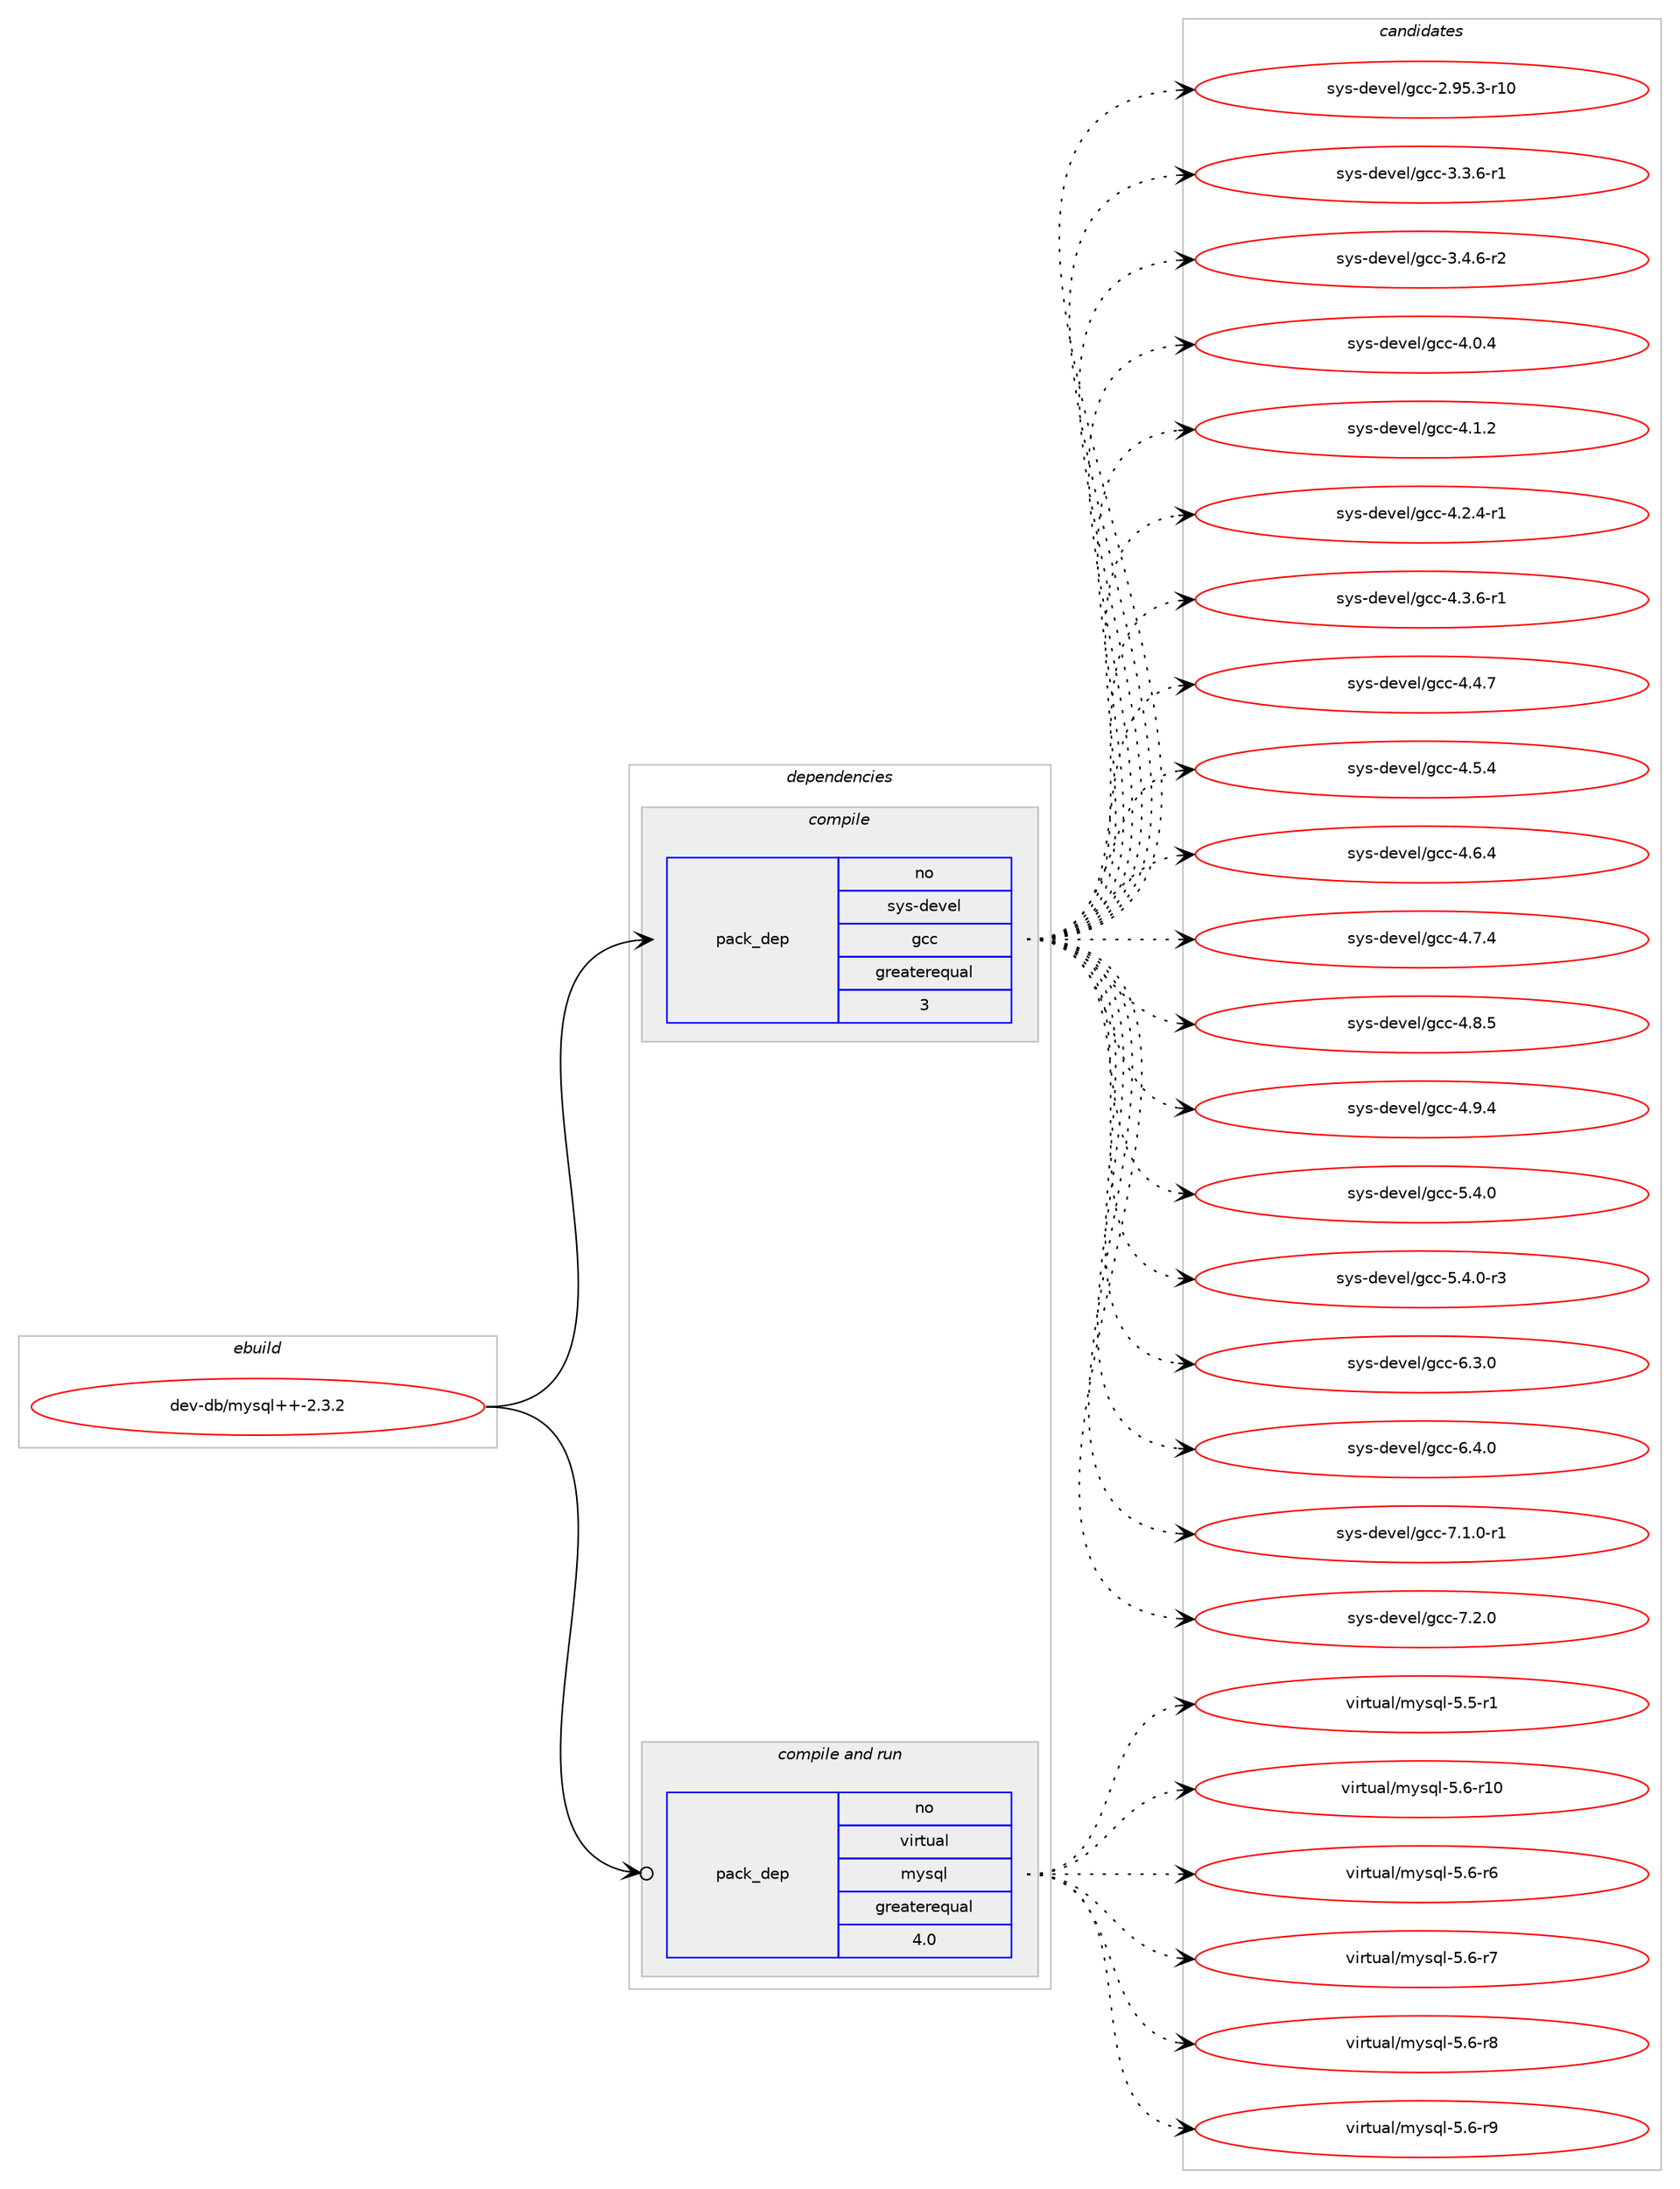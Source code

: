 digraph prolog {

# *************
# Graph options
# *************

newrank=true;
concentrate=true;
compound=true;
graph [rankdir=LR,fontname=Helvetica,fontsize=10,ranksep=1.5];#, ranksep=2.5, nodesep=0.2];
edge  [arrowhead=vee];
node  [fontname=Helvetica,fontsize=10];

# **********
# The ebuild
# **********

subgraph cluster_leftcol {
color=gray;
rank=same;
label=<<i>ebuild</i>>;
id [label="dev-db/mysql++-2.3.2", color=red, width=4, href="../dev-db/mysql++-2.3.2.svg"];
}

# ****************
# The dependencies
# ****************

subgraph cluster_midcol {
color=gray;
label=<<i>dependencies</i>>;
subgraph cluster_compile {
fillcolor="#eeeeee";
style=filled;
label=<<i>compile</i>>;
subgraph pack49865 {
dependency67710 [label=<<TABLE BORDER="0" CELLBORDER="1" CELLSPACING="0" CELLPADDING="4" WIDTH="220"><TR><TD ROWSPAN="6" CELLPADDING="30">pack_dep</TD></TR><TR><TD WIDTH="110">no</TD></TR><TR><TD>sys-devel</TD></TR><TR><TD>gcc</TD></TR><TR><TD>greaterequal</TD></TR><TR><TD>3</TD></TR></TABLE>>, shape=none, color=blue];
}
id:e -> dependency67710:w [weight=20,style="solid",arrowhead="vee"];
}
subgraph cluster_compileandrun {
fillcolor="#eeeeee";
style=filled;
label=<<i>compile and run</i>>;
subgraph pack49866 {
dependency67711 [label=<<TABLE BORDER="0" CELLBORDER="1" CELLSPACING="0" CELLPADDING="4" WIDTH="220"><TR><TD ROWSPAN="6" CELLPADDING="30">pack_dep</TD></TR><TR><TD WIDTH="110">no</TD></TR><TR><TD>virtual</TD></TR><TR><TD>mysql</TD></TR><TR><TD>greaterequal</TD></TR><TR><TD>4.0</TD></TR></TABLE>>, shape=none, color=blue];
}
id:e -> dependency67711:w [weight=20,style="solid",arrowhead="odotvee"];
}
subgraph cluster_run {
fillcolor="#eeeeee";
style=filled;
label=<<i>run</i>>;
}
}

# **************
# The candidates
# **************

subgraph cluster_choices {
rank=same;
color=gray;
label=<<i>candidates</i>>;

subgraph choice49865 {
color=black;
nodesep=1;
choice1151211154510010111810110847103999945504657534651451144948 [label="sys-devel/gcc-2.95.3-r10", color=red, width=4,href="../sys-devel/gcc-2.95.3-r10.svg"];
choice115121115451001011181011084710399994551465146544511449 [label="sys-devel/gcc-3.3.6-r1", color=red, width=4,href="../sys-devel/gcc-3.3.6-r1.svg"];
choice115121115451001011181011084710399994551465246544511450 [label="sys-devel/gcc-3.4.6-r2", color=red, width=4,href="../sys-devel/gcc-3.4.6-r2.svg"];
choice11512111545100101118101108471039999455246484652 [label="sys-devel/gcc-4.0.4", color=red, width=4,href="../sys-devel/gcc-4.0.4.svg"];
choice11512111545100101118101108471039999455246494650 [label="sys-devel/gcc-4.1.2", color=red, width=4,href="../sys-devel/gcc-4.1.2.svg"];
choice115121115451001011181011084710399994552465046524511449 [label="sys-devel/gcc-4.2.4-r1", color=red, width=4,href="../sys-devel/gcc-4.2.4-r1.svg"];
choice115121115451001011181011084710399994552465146544511449 [label="sys-devel/gcc-4.3.6-r1", color=red, width=4,href="../sys-devel/gcc-4.3.6-r1.svg"];
choice11512111545100101118101108471039999455246524655 [label="sys-devel/gcc-4.4.7", color=red, width=4,href="../sys-devel/gcc-4.4.7.svg"];
choice11512111545100101118101108471039999455246534652 [label="sys-devel/gcc-4.5.4", color=red, width=4,href="../sys-devel/gcc-4.5.4.svg"];
choice11512111545100101118101108471039999455246544652 [label="sys-devel/gcc-4.6.4", color=red, width=4,href="../sys-devel/gcc-4.6.4.svg"];
choice11512111545100101118101108471039999455246554652 [label="sys-devel/gcc-4.7.4", color=red, width=4,href="../sys-devel/gcc-4.7.4.svg"];
choice11512111545100101118101108471039999455246564653 [label="sys-devel/gcc-4.8.5", color=red, width=4,href="../sys-devel/gcc-4.8.5.svg"];
choice11512111545100101118101108471039999455246574652 [label="sys-devel/gcc-4.9.4", color=red, width=4,href="../sys-devel/gcc-4.9.4.svg"];
choice11512111545100101118101108471039999455346524648 [label="sys-devel/gcc-5.4.0", color=red, width=4,href="../sys-devel/gcc-5.4.0.svg"];
choice115121115451001011181011084710399994553465246484511451 [label="sys-devel/gcc-5.4.0-r3", color=red, width=4,href="../sys-devel/gcc-5.4.0-r3.svg"];
choice11512111545100101118101108471039999455446514648 [label="sys-devel/gcc-6.3.0", color=red, width=4,href="../sys-devel/gcc-6.3.0.svg"];
choice11512111545100101118101108471039999455446524648 [label="sys-devel/gcc-6.4.0", color=red, width=4,href="../sys-devel/gcc-6.4.0.svg"];
choice115121115451001011181011084710399994555464946484511449 [label="sys-devel/gcc-7.1.0-r1", color=red, width=4,href="../sys-devel/gcc-7.1.0-r1.svg"];
choice11512111545100101118101108471039999455546504648 [label="sys-devel/gcc-7.2.0", color=red, width=4,href="../sys-devel/gcc-7.2.0.svg"];
dependency67710:e -> choice1151211154510010111810110847103999945504657534651451144948:w [style=dotted,weight="100"];
dependency67710:e -> choice115121115451001011181011084710399994551465146544511449:w [style=dotted,weight="100"];
dependency67710:e -> choice115121115451001011181011084710399994551465246544511450:w [style=dotted,weight="100"];
dependency67710:e -> choice11512111545100101118101108471039999455246484652:w [style=dotted,weight="100"];
dependency67710:e -> choice11512111545100101118101108471039999455246494650:w [style=dotted,weight="100"];
dependency67710:e -> choice115121115451001011181011084710399994552465046524511449:w [style=dotted,weight="100"];
dependency67710:e -> choice115121115451001011181011084710399994552465146544511449:w [style=dotted,weight="100"];
dependency67710:e -> choice11512111545100101118101108471039999455246524655:w [style=dotted,weight="100"];
dependency67710:e -> choice11512111545100101118101108471039999455246534652:w [style=dotted,weight="100"];
dependency67710:e -> choice11512111545100101118101108471039999455246544652:w [style=dotted,weight="100"];
dependency67710:e -> choice11512111545100101118101108471039999455246554652:w [style=dotted,weight="100"];
dependency67710:e -> choice11512111545100101118101108471039999455246564653:w [style=dotted,weight="100"];
dependency67710:e -> choice11512111545100101118101108471039999455246574652:w [style=dotted,weight="100"];
dependency67710:e -> choice11512111545100101118101108471039999455346524648:w [style=dotted,weight="100"];
dependency67710:e -> choice115121115451001011181011084710399994553465246484511451:w [style=dotted,weight="100"];
dependency67710:e -> choice11512111545100101118101108471039999455446514648:w [style=dotted,weight="100"];
dependency67710:e -> choice11512111545100101118101108471039999455446524648:w [style=dotted,weight="100"];
dependency67710:e -> choice115121115451001011181011084710399994555464946484511449:w [style=dotted,weight="100"];
dependency67710:e -> choice11512111545100101118101108471039999455546504648:w [style=dotted,weight="100"];
}
subgraph choice49866 {
color=black;
nodesep=1;
choice1181051141161179710847109121115113108455346534511449 [label="virtual/mysql-5.5-r1", color=red, width=4,href="../virtual/mysql-5.5-r1.svg"];
choice118105114116117971084710912111511310845534654451144948 [label="virtual/mysql-5.6-r10", color=red, width=4,href="../virtual/mysql-5.6-r10.svg"];
choice1181051141161179710847109121115113108455346544511454 [label="virtual/mysql-5.6-r6", color=red, width=4,href="../virtual/mysql-5.6-r6.svg"];
choice1181051141161179710847109121115113108455346544511455 [label="virtual/mysql-5.6-r7", color=red, width=4,href="../virtual/mysql-5.6-r7.svg"];
choice1181051141161179710847109121115113108455346544511456 [label="virtual/mysql-5.6-r8", color=red, width=4,href="../virtual/mysql-5.6-r8.svg"];
choice1181051141161179710847109121115113108455346544511457 [label="virtual/mysql-5.6-r9", color=red, width=4,href="../virtual/mysql-5.6-r9.svg"];
dependency67711:e -> choice1181051141161179710847109121115113108455346534511449:w [style=dotted,weight="100"];
dependency67711:e -> choice118105114116117971084710912111511310845534654451144948:w [style=dotted,weight="100"];
dependency67711:e -> choice1181051141161179710847109121115113108455346544511454:w [style=dotted,weight="100"];
dependency67711:e -> choice1181051141161179710847109121115113108455346544511455:w [style=dotted,weight="100"];
dependency67711:e -> choice1181051141161179710847109121115113108455346544511456:w [style=dotted,weight="100"];
dependency67711:e -> choice1181051141161179710847109121115113108455346544511457:w [style=dotted,weight="100"];
}
}

}
